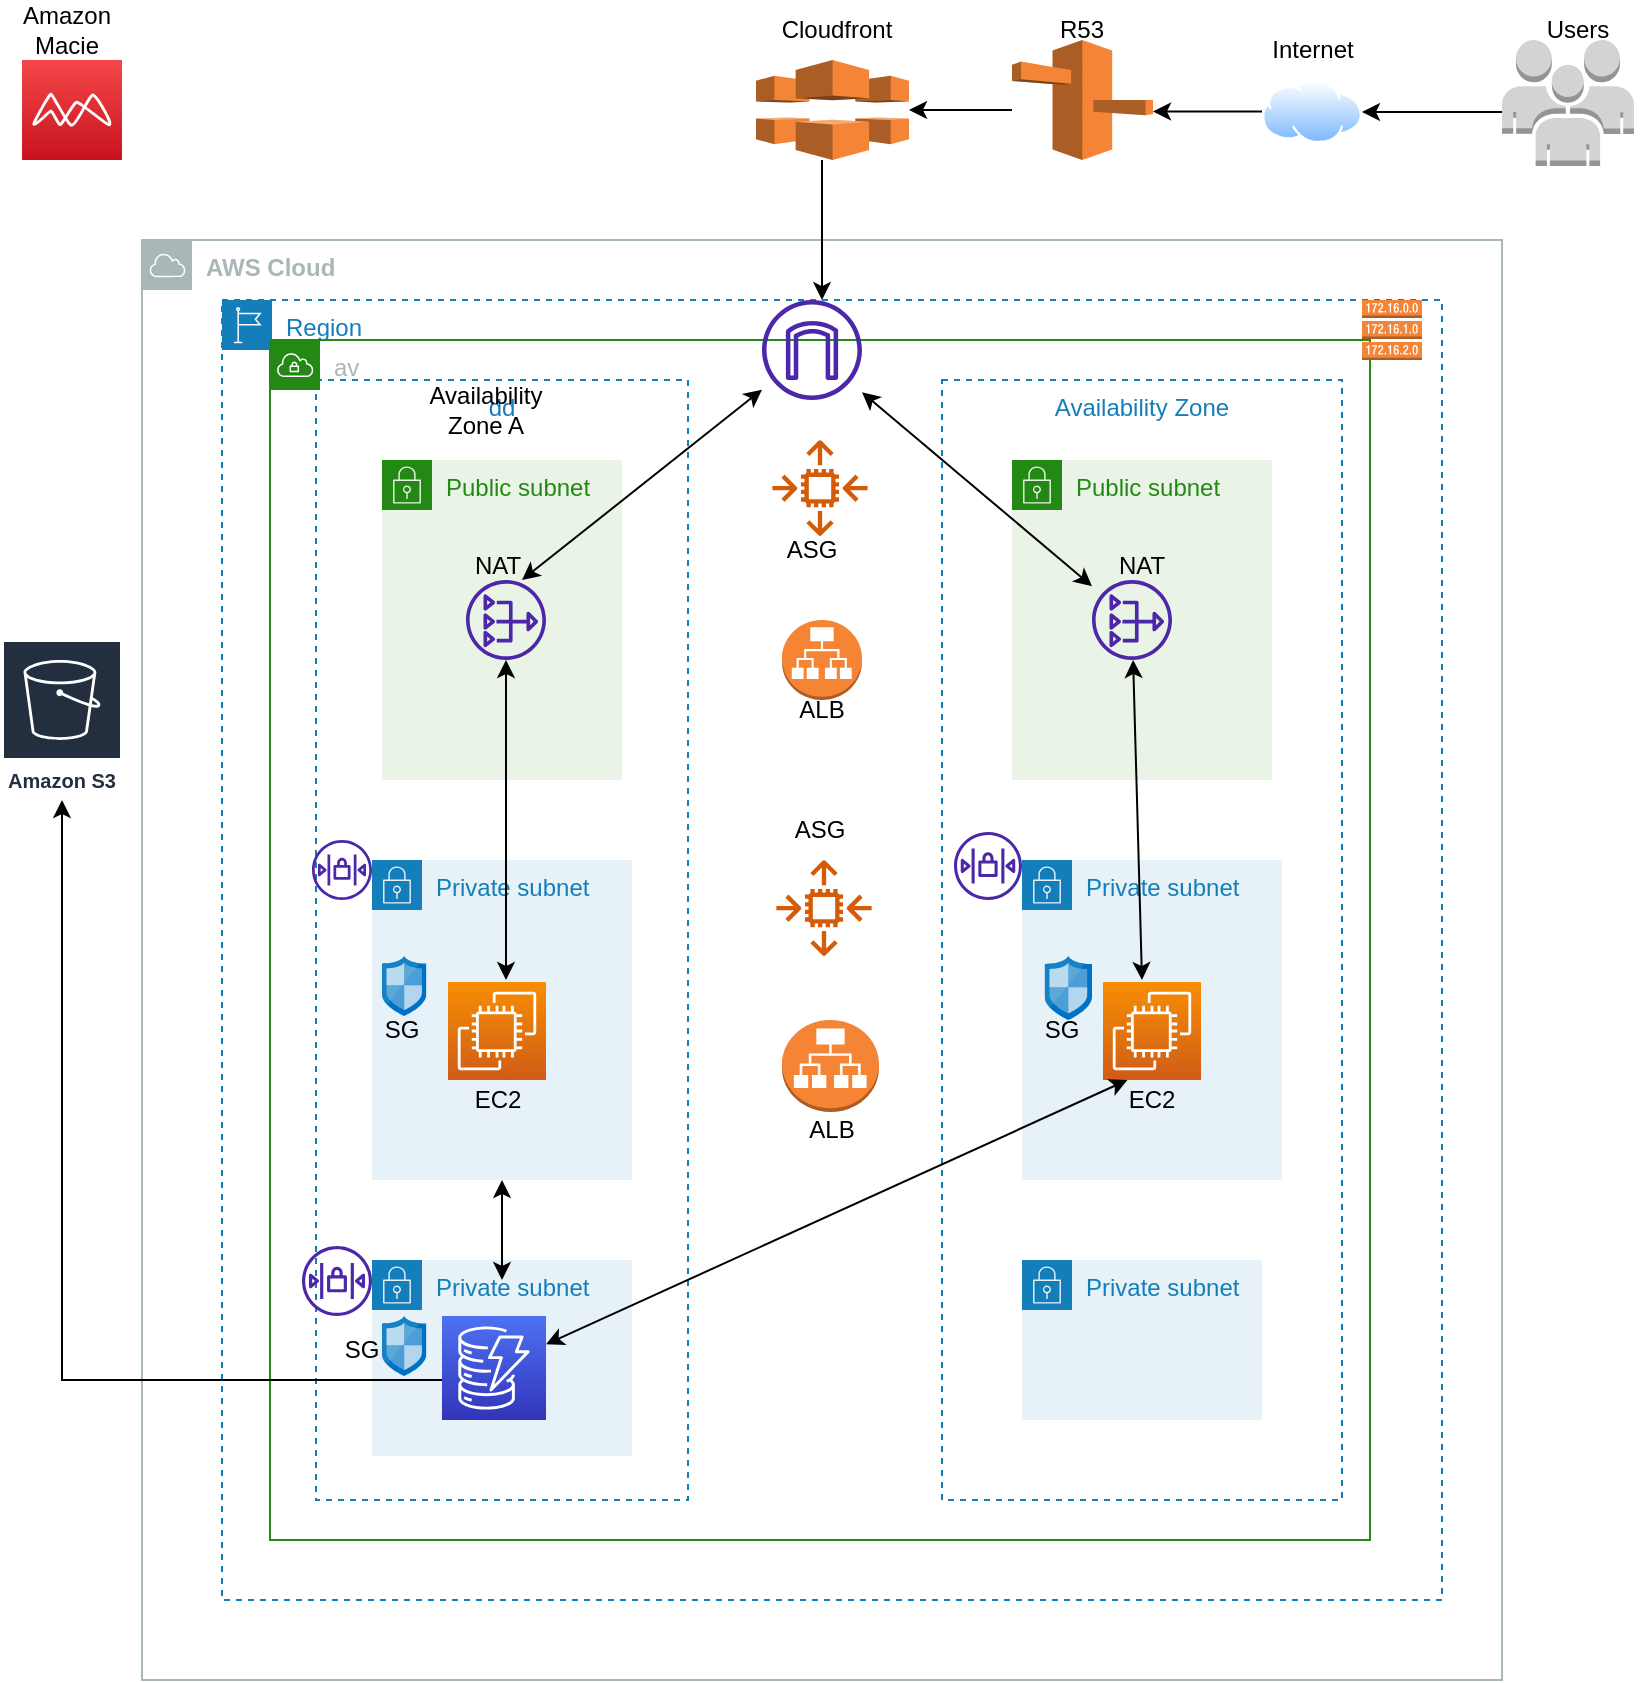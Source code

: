 <mxfile version="20.8.20" type="github">
  <diagram name="Page-1" id="u2mX1ZMJJqiqoen1atFR">
    <mxGraphModel dx="1050" dy="573" grid="1" gridSize="10" guides="1" tooltips="1" connect="1" arrows="1" fold="1" page="1" pageScale="1" pageWidth="850" pageHeight="1100" math="0" shadow="0">
      <root>
        <mxCell id="0" />
        <mxCell id="1" parent="0" />
        <mxCell id="ey4Ps0-o6KJW8vAUeC8F-2" value="AWS Cloud" style="sketch=0;outlineConnect=0;gradientColor=none;html=1;whiteSpace=wrap;fontSize=12;fontStyle=1;shape=mxgraph.aws4.group;grIcon=mxgraph.aws4.group_aws_cloud;strokeColor=#AAB7B8;fillColor=none;verticalAlign=top;align=left;spacingLeft=30;fontColor=#AAB7B8;dashed=0;" vertex="1" parent="1">
          <mxGeometry x="80" y="120" width="680" height="720" as="geometry" />
        </mxCell>
        <mxCell id="ey4Ps0-o6KJW8vAUeC8F-3" value="Region" style="points=[[0,0],[0.25,0],[0.5,0],[0.75,0],[1,0],[1,0.25],[1,0.5],[1,0.75],[1,1],[0.75,1],[0.5,1],[0.25,1],[0,1],[0,0.75],[0,0.5],[0,0.25]];outlineConnect=0;gradientColor=none;html=1;whiteSpace=wrap;fontSize=12;fontStyle=0;container=1;pointerEvents=0;collapsible=0;recursiveResize=0;shape=mxgraph.aws4.group;grIcon=mxgraph.aws4.group_region;strokeColor=#147EBA;fillColor=none;verticalAlign=top;align=left;spacingLeft=30;fontColor=#147EBA;dashed=1;" vertex="1" parent="1">
          <mxGeometry x="120" y="150" width="610" height="650" as="geometry" />
        </mxCell>
        <mxCell id="ey4Ps0-o6KJW8vAUeC8F-5" value="Availability Zone" style="fillColor=none;strokeColor=#147EBA;dashed=1;verticalAlign=top;fontStyle=0;fontColor=#147EBA;" vertex="1" parent="ey4Ps0-o6KJW8vAUeC8F-3">
          <mxGeometry x="360" y="40" width="200" height="560" as="geometry" />
        </mxCell>
        <mxCell id="ey4Ps0-o6KJW8vAUeC8F-4" value="dd" style="fillColor=none;strokeColor=#147EBA;dashed=1;verticalAlign=top;fontStyle=0;fontColor=#147EBA;" vertex="1" parent="ey4Ps0-o6KJW8vAUeC8F-3">
          <mxGeometry x="47" y="40" width="186" height="560" as="geometry" />
        </mxCell>
        <mxCell id="ey4Ps0-o6KJW8vAUeC8F-7" value="Public subnet" style="points=[[0,0],[0.25,0],[0.5,0],[0.75,0],[1,0],[1,0.25],[1,0.5],[1,0.75],[1,1],[0.75,1],[0.5,1],[0.25,1],[0,1],[0,0.75],[0,0.5],[0,0.25]];outlineConnect=0;gradientColor=none;html=1;whiteSpace=wrap;fontSize=12;fontStyle=0;container=1;pointerEvents=0;collapsible=0;recursiveResize=0;shape=mxgraph.aws4.group;grIcon=mxgraph.aws4.group_security_group;grStroke=0;strokeColor=#248814;fillColor=#E9F3E6;verticalAlign=top;align=left;spacingLeft=30;fontColor=#248814;dashed=0;" vertex="1" parent="ey4Ps0-o6KJW8vAUeC8F-3">
          <mxGeometry x="80" y="80" width="120" height="160" as="geometry" />
        </mxCell>
        <mxCell id="ey4Ps0-o6KJW8vAUeC8F-27" value="" style="sketch=0;outlineConnect=0;fontColor=#232F3E;gradientColor=none;fillColor=#4D27AA;strokeColor=none;dashed=0;verticalLabelPosition=bottom;verticalAlign=top;align=center;html=1;fontSize=12;fontStyle=0;aspect=fixed;pointerEvents=1;shape=mxgraph.aws4.nat_gateway;" vertex="1" parent="ey4Ps0-o6KJW8vAUeC8F-7">
          <mxGeometry x="42" y="60" width="40" height="40" as="geometry" />
        </mxCell>
        <mxCell id="ey4Ps0-o6KJW8vAUeC8F-36" value="" style="endArrow=classic;startArrow=classic;html=1;rounded=0;" edge="1" parent="ey4Ps0-o6KJW8vAUeC8F-7" target="ey4Ps0-o6KJW8vAUeC8F-18">
          <mxGeometry width="50" height="50" relative="1" as="geometry">
            <mxPoint x="70" y="60" as="sourcePoint" />
            <mxPoint x="120" y="10" as="targetPoint" />
          </mxGeometry>
        </mxCell>
        <mxCell id="ey4Ps0-o6KJW8vAUeC8F-9" value="Public subnet" style="points=[[0,0],[0.25,0],[0.5,0],[0.75,0],[1,0],[1,0.25],[1,0.5],[1,0.75],[1,1],[0.75,1],[0.5,1],[0.25,1],[0,1],[0,0.75],[0,0.5],[0,0.25]];outlineConnect=0;gradientColor=none;html=1;whiteSpace=wrap;fontSize=12;fontStyle=0;container=1;pointerEvents=0;collapsible=0;recursiveResize=0;shape=mxgraph.aws4.group;grIcon=mxgraph.aws4.group_security_group;grStroke=0;strokeColor=#248814;fillColor=#E9F3E6;verticalAlign=top;align=left;spacingLeft=30;fontColor=#248814;dashed=0;" vertex="1" parent="ey4Ps0-o6KJW8vAUeC8F-3">
          <mxGeometry x="395" y="80" width="130" height="160" as="geometry" />
        </mxCell>
        <mxCell id="ey4Ps0-o6KJW8vAUeC8F-10" value="Private subnet" style="points=[[0,0],[0.25,0],[0.5,0],[0.75,0],[1,0],[1,0.25],[1,0.5],[1,0.75],[1,1],[0.75,1],[0.5,1],[0.25,1],[0,1],[0,0.75],[0,0.5],[0,0.25]];outlineConnect=0;gradientColor=none;html=1;whiteSpace=wrap;fontSize=12;fontStyle=0;container=1;pointerEvents=0;collapsible=0;recursiveResize=0;shape=mxgraph.aws4.group;grIcon=mxgraph.aws4.group_security_group;grStroke=0;strokeColor=#147EBA;fillColor=#E6F2F8;verticalAlign=top;align=left;spacingLeft=30;fontColor=#147EBA;dashed=0;" vertex="1" parent="ey4Ps0-o6KJW8vAUeC8F-3">
          <mxGeometry x="75" y="280" width="130" height="160" as="geometry" />
        </mxCell>
        <mxCell id="ey4Ps0-o6KJW8vAUeC8F-11" value="Private subnet" style="points=[[0,0],[0.25,0],[0.5,0],[0.75,0],[1,0],[1,0.25],[1,0.5],[1,0.75],[1,1],[0.75,1],[0.5,1],[0.25,1],[0,1],[0,0.75],[0,0.5],[0,0.25]];outlineConnect=0;gradientColor=none;html=1;whiteSpace=wrap;fontSize=12;fontStyle=0;container=1;pointerEvents=0;collapsible=0;recursiveResize=0;shape=mxgraph.aws4.group;grIcon=mxgraph.aws4.group_security_group;grStroke=0;strokeColor=#147EBA;fillColor=#E6F2F8;verticalAlign=top;align=left;spacingLeft=30;fontColor=#147EBA;dashed=0;" vertex="1" parent="ey4Ps0-o6KJW8vAUeC8F-3">
          <mxGeometry x="400" y="280" width="130" height="160" as="geometry" />
        </mxCell>
        <mxCell id="ey4Ps0-o6KJW8vAUeC8F-12" value="Private subnet" style="points=[[0,0],[0.25,0],[0.5,0],[0.75,0],[1,0],[1,0.25],[1,0.5],[1,0.75],[1,1],[0.75,1],[0.5,1],[0.25,1],[0,1],[0,0.75],[0,0.5],[0,0.25]];outlineConnect=0;gradientColor=none;html=1;whiteSpace=wrap;fontSize=12;fontStyle=0;container=1;pointerEvents=0;collapsible=0;recursiveResize=0;shape=mxgraph.aws4.group;grIcon=mxgraph.aws4.group_security_group;grStroke=0;strokeColor=#147EBA;fillColor=#E6F2F8;verticalAlign=top;align=left;spacingLeft=30;fontColor=#147EBA;dashed=0;" vertex="1" parent="ey4Ps0-o6KJW8vAUeC8F-3">
          <mxGeometry x="75" y="480" width="130" height="98" as="geometry" />
        </mxCell>
        <mxCell id="ey4Ps0-o6KJW8vAUeC8F-13" value="Private subnet" style="points=[[0,0],[0.25,0],[0.5,0],[0.75,0],[1,0],[1,0.25],[1,0.5],[1,0.75],[1,1],[0.75,1],[0.5,1],[0.25,1],[0,1],[0,0.75],[0,0.5],[0,0.25]];outlineConnect=0;gradientColor=none;html=1;whiteSpace=wrap;fontSize=12;fontStyle=0;container=1;pointerEvents=0;collapsible=0;recursiveResize=0;shape=mxgraph.aws4.group;grIcon=mxgraph.aws4.group_security_group;grStroke=0;strokeColor=#147EBA;fillColor=#E6F2F8;verticalAlign=top;align=left;spacingLeft=30;fontColor=#147EBA;dashed=0;" vertex="1" parent="ey4Ps0-o6KJW8vAUeC8F-3">
          <mxGeometry x="400" y="480" width="120" height="80" as="geometry" />
        </mxCell>
        <mxCell id="ey4Ps0-o6KJW8vAUeC8F-25" value="" style="sketch=0;outlineConnect=0;fontColor=#232F3E;gradientColor=none;fillColor=#D45B07;strokeColor=none;dashed=0;verticalLabelPosition=bottom;verticalAlign=top;align=center;html=1;fontSize=12;fontStyle=0;aspect=fixed;pointerEvents=1;shape=mxgraph.aws4.auto_scaling2;" vertex="1" parent="ey4Ps0-o6KJW8vAUeC8F-3">
          <mxGeometry x="275" y="70" width="48" height="48" as="geometry" />
        </mxCell>
        <mxCell id="ey4Ps0-o6KJW8vAUeC8F-26" value="" style="sketch=0;outlineConnect=0;fontColor=#232F3E;gradientColor=none;fillColor=#D45B07;strokeColor=none;dashed=0;verticalLabelPosition=bottom;verticalAlign=top;align=center;html=1;fontSize=12;fontStyle=0;aspect=fixed;pointerEvents=1;shape=mxgraph.aws4.auto_scaling2;" vertex="1" parent="ey4Ps0-o6KJW8vAUeC8F-3">
          <mxGeometry x="277" y="280" width="48" height="48" as="geometry" />
        </mxCell>
        <mxCell id="ey4Ps0-o6KJW8vAUeC8F-28" value="" style="sketch=0;outlineConnect=0;fontColor=#232F3E;gradientColor=none;fillColor=#4D27AA;strokeColor=none;dashed=0;verticalLabelPosition=bottom;verticalAlign=top;align=center;html=1;fontSize=12;fontStyle=0;aspect=fixed;pointerEvents=1;shape=mxgraph.aws4.nat_gateway;" vertex="1" parent="ey4Ps0-o6KJW8vAUeC8F-3">
          <mxGeometry x="435" y="140" width="40" height="40" as="geometry" />
        </mxCell>
        <mxCell id="ey4Ps0-o6KJW8vAUeC8F-29" value="" style="sketch=0;points=[[0,0,0],[0.25,0,0],[0.5,0,0],[0.75,0,0],[1,0,0],[0,1,0],[0.25,1,0],[0.5,1,0],[0.75,1,0],[1,1,0],[0,0.25,0],[0,0.5,0],[0,0.75,0],[1,0.25,0],[1,0.5,0],[1,0.75,0]];outlineConnect=0;fontColor=#232F3E;gradientColor=#F78E04;gradientDirection=north;fillColor=#D05C17;strokeColor=#ffffff;dashed=0;verticalLabelPosition=bottom;verticalAlign=top;align=center;html=1;fontSize=12;fontStyle=0;aspect=fixed;shape=mxgraph.aws4.resourceIcon;resIcon=mxgraph.aws4.ec2;" vertex="1" parent="ey4Ps0-o6KJW8vAUeC8F-3">
          <mxGeometry x="113" y="341" width="49" height="49" as="geometry" />
        </mxCell>
        <mxCell id="ey4Ps0-o6KJW8vAUeC8F-30" value="" style="sketch=0;points=[[0,0,0],[0.25,0,0],[0.5,0,0],[0.75,0,0],[1,0,0],[0,1,0],[0.25,1,0],[0.5,1,0],[0.75,1,0],[1,1,0],[0,0.25,0],[0,0.5,0],[0,0.75,0],[1,0.25,0],[1,0.5,0],[1,0.75,0]];outlineConnect=0;fontColor=#232F3E;gradientColor=#F78E04;gradientDirection=north;fillColor=#D05C17;strokeColor=#ffffff;dashed=0;verticalLabelPosition=bottom;verticalAlign=top;align=center;html=1;fontSize=12;fontStyle=0;aspect=fixed;shape=mxgraph.aws4.resourceIcon;resIcon=mxgraph.aws4.ec2;" vertex="1" parent="ey4Ps0-o6KJW8vAUeC8F-3">
          <mxGeometry x="440.5" y="341" width="49" height="49" as="geometry" />
        </mxCell>
        <mxCell id="ey4Ps0-o6KJW8vAUeC8F-31" value="" style="sketch=0;points=[[0,0,0],[0.25,0,0],[0.5,0,0],[0.75,0,0],[1,0,0],[0,1,0],[0.25,1,0],[0.5,1,0],[0.75,1,0],[1,1,0],[0,0.25,0],[0,0.5,0],[0,0.75,0],[1,0.25,0],[1,0.5,0],[1,0.75,0]];outlineConnect=0;fontColor=#232F3E;gradientColor=#4D72F3;gradientDirection=north;fillColor=#3334B9;strokeColor=#ffffff;dashed=0;verticalLabelPosition=bottom;verticalAlign=top;align=center;html=1;fontSize=12;fontStyle=0;aspect=fixed;shape=mxgraph.aws4.resourceIcon;resIcon=mxgraph.aws4.dynamodb;" vertex="1" parent="ey4Ps0-o6KJW8vAUeC8F-3">
          <mxGeometry x="110" y="508" width="52" height="52" as="geometry" />
        </mxCell>
        <mxCell id="ey4Ps0-o6KJW8vAUeC8F-38" value="" style="endArrow=classic;startArrow=classic;html=1;rounded=0;" edge="1" parent="ey4Ps0-o6KJW8vAUeC8F-3" target="ey4Ps0-o6KJW8vAUeC8F-27">
          <mxGeometry width="50" height="50" relative="1" as="geometry">
            <mxPoint x="142" y="340" as="sourcePoint" />
            <mxPoint x="150" y="210" as="targetPoint" />
          </mxGeometry>
        </mxCell>
        <mxCell id="ey4Ps0-o6KJW8vAUeC8F-39" value="" style="endArrow=classic;startArrow=classic;html=1;rounded=0;" edge="1" parent="ey4Ps0-o6KJW8vAUeC8F-3" target="ey4Ps0-o6KJW8vAUeC8F-28">
          <mxGeometry width="50" height="50" relative="1" as="geometry">
            <mxPoint x="460" y="340" as="sourcePoint" />
            <mxPoint x="330" y="120" as="targetPoint" />
          </mxGeometry>
        </mxCell>
        <mxCell id="ey4Ps0-o6KJW8vAUeC8F-40" value="" style="endArrow=classic;startArrow=classic;html=1;rounded=0;entryX=0.25;entryY=1;entryDx=0;entryDy=0;entryPerimeter=0;" edge="1" parent="ey4Ps0-o6KJW8vAUeC8F-3" source="ey4Ps0-o6KJW8vAUeC8F-31" target="ey4Ps0-o6KJW8vAUeC8F-30">
          <mxGeometry width="50" height="50" relative="1" as="geometry">
            <mxPoint x="280" y="370" as="sourcePoint" />
            <mxPoint x="330" y="320" as="targetPoint" />
          </mxGeometry>
        </mxCell>
        <mxCell id="ey4Ps0-o6KJW8vAUeC8F-43" value="" style="outlineConnect=0;dashed=0;verticalLabelPosition=bottom;verticalAlign=top;align=center;html=1;shape=mxgraph.aws3.application_load_balancer;fillColor=#F58534;gradientColor=none;" vertex="1" parent="ey4Ps0-o6KJW8vAUeC8F-3">
          <mxGeometry x="280" y="360" width="48.5" height="46" as="geometry" />
        </mxCell>
        <mxCell id="ey4Ps0-o6KJW8vAUeC8F-44" value="" style="outlineConnect=0;dashed=0;verticalLabelPosition=bottom;verticalAlign=top;align=center;html=1;shape=mxgraph.aws3.application_load_balancer;fillColor=#F58534;gradientColor=none;" vertex="1" parent="ey4Ps0-o6KJW8vAUeC8F-3">
          <mxGeometry x="280" y="160" width="40" height="40" as="geometry" />
        </mxCell>
        <mxCell id="ey4Ps0-o6KJW8vAUeC8F-46" value="" style="endArrow=classic;startArrow=classic;html=1;rounded=0;entryX=0.5;entryY=1;entryDx=0;entryDy=0;" edge="1" parent="ey4Ps0-o6KJW8vAUeC8F-3" target="ey4Ps0-o6KJW8vAUeC8F-10">
          <mxGeometry width="50" height="50" relative="1" as="geometry">
            <mxPoint x="140" y="490" as="sourcePoint" />
            <mxPoint x="162" y="440" as="targetPoint" />
            <Array as="points" />
          </mxGeometry>
        </mxCell>
        <mxCell id="ey4Ps0-o6KJW8vAUeC8F-48" value="" style="sketch=0;aspect=fixed;html=1;points=[];align=center;image;fontSize=12;image=img/lib/mscae/Network_Security_Groups_Classic.svg;" vertex="1" parent="ey4Ps0-o6KJW8vAUeC8F-3">
          <mxGeometry x="411.32" y="328" width="23.68" height="32" as="geometry" />
        </mxCell>
        <mxCell id="ey4Ps0-o6KJW8vAUeC8F-47" value="" style="sketch=0;aspect=fixed;html=1;points=[];align=center;image;fontSize=12;image=img/lib/mscae/Network_Security_Groups_Classic.svg;" vertex="1" parent="ey4Ps0-o6KJW8vAUeC8F-3">
          <mxGeometry x="80" y="328" width="22.2" height="30" as="geometry" />
        </mxCell>
        <mxCell id="ey4Ps0-o6KJW8vAUeC8F-49" value="" style="sketch=0;aspect=fixed;html=1;points=[];align=center;image;fontSize=12;image=img/lib/mscae/Network_Security_Groups_Classic.svg;" vertex="1" parent="ey4Ps0-o6KJW8vAUeC8F-3">
          <mxGeometry x="80" y="508" width="22.2" height="30" as="geometry" />
        </mxCell>
        <mxCell id="ey4Ps0-o6KJW8vAUeC8F-55" value="" style="sketch=0;outlineConnect=0;fontColor=#232F3E;gradientColor=none;fillColor=#4D27AA;strokeColor=none;dashed=0;verticalLabelPosition=bottom;verticalAlign=top;align=center;html=1;fontSize=12;fontStyle=1;aspect=fixed;pointerEvents=1;shape=mxgraph.aws4.network_access_control_list;" vertex="1" parent="ey4Ps0-o6KJW8vAUeC8F-3">
          <mxGeometry x="40" y="473" width="35" height="35" as="geometry" />
        </mxCell>
        <mxCell id="ey4Ps0-o6KJW8vAUeC8F-56" value="" style="sketch=0;outlineConnect=0;fontColor=#232F3E;gradientColor=none;fillColor=#4D27AA;strokeColor=none;dashed=0;verticalLabelPosition=bottom;verticalAlign=top;align=center;html=1;fontSize=12;fontStyle=0;aspect=fixed;pointerEvents=1;shape=mxgraph.aws4.network_access_control_list;" vertex="1" parent="ey4Ps0-o6KJW8vAUeC8F-3">
          <mxGeometry x="45" y="270" width="30" height="30" as="geometry" />
        </mxCell>
        <mxCell id="ey4Ps0-o6KJW8vAUeC8F-57" value="" style="sketch=0;outlineConnect=0;fontColor=#232F3E;gradientColor=none;fillColor=#4D27AA;strokeColor=none;dashed=0;verticalLabelPosition=bottom;verticalAlign=top;align=center;html=1;fontSize=12;fontStyle=0;aspect=fixed;pointerEvents=1;shape=mxgraph.aws4.network_access_control_list;" vertex="1" parent="ey4Ps0-o6KJW8vAUeC8F-3">
          <mxGeometry x="366" y="266" width="34" height="34" as="geometry" />
        </mxCell>
        <mxCell id="ey4Ps0-o6KJW8vAUeC8F-58" value="av" style="points=[[0,0],[0.25,0],[0.5,0],[0.75,0],[1,0],[1,0.25],[1,0.5],[1,0.75],[1,1],[0.75,1],[0.5,1],[0.25,1],[0,1],[0,0.75],[0,0.5],[0,0.25]];outlineConnect=0;gradientColor=none;html=1;whiteSpace=wrap;fontSize=12;fontStyle=0;container=1;pointerEvents=0;collapsible=0;recursiveResize=0;shape=mxgraph.aws4.group;grIcon=mxgraph.aws4.group_vpc;strokeColor=#248814;fillColor=none;verticalAlign=top;align=left;spacingLeft=30;fontColor=#AAB7B8;dashed=0;" vertex="1" parent="ey4Ps0-o6KJW8vAUeC8F-3">
          <mxGeometry x="24" y="20" width="550" height="600" as="geometry" />
        </mxCell>
        <mxCell id="ey4Ps0-o6KJW8vAUeC8F-18" value="" style="sketch=0;outlineConnect=0;fontColor=#232F3E;gradientColor=none;fillColor=#4D27AA;strokeColor=none;dashed=0;verticalLabelPosition=bottom;verticalAlign=top;align=center;html=1;fontSize=12;fontStyle=0;aspect=fixed;pointerEvents=1;shape=mxgraph.aws4.internet_gateway;" vertex="1" parent="ey4Ps0-o6KJW8vAUeC8F-58">
          <mxGeometry x="246" y="-20" width="50" height="50" as="geometry" />
        </mxCell>
        <mxCell id="ey4Ps0-o6KJW8vAUeC8F-70" value="NAT" style="text;html=1;strokeColor=none;fillColor=none;align=center;verticalAlign=middle;whiteSpace=wrap;rounded=0;" vertex="1" parent="ey4Ps0-o6KJW8vAUeC8F-58">
          <mxGeometry x="83.5" y="98" width="60" height="30" as="geometry" />
        </mxCell>
        <mxCell id="ey4Ps0-o6KJW8vAUeC8F-72" value="EC2" style="text;html=1;strokeColor=none;fillColor=none;align=center;verticalAlign=middle;whiteSpace=wrap;rounded=0;" vertex="1" parent="ey4Ps0-o6KJW8vAUeC8F-58">
          <mxGeometry x="83.5" y="365" width="60" height="30" as="geometry" />
        </mxCell>
        <mxCell id="ey4Ps0-o6KJW8vAUeC8F-74" value="SG" style="text;html=1;strokeColor=none;fillColor=none;align=center;verticalAlign=middle;whiteSpace=wrap;rounded=0;" vertex="1" parent="ey4Ps0-o6KJW8vAUeC8F-58">
          <mxGeometry x="366" y="330" width="60" height="30" as="geometry" />
        </mxCell>
        <mxCell id="ey4Ps0-o6KJW8vAUeC8F-75" value="SG" style="text;html=1;strokeColor=none;fillColor=none;align=center;verticalAlign=middle;whiteSpace=wrap;rounded=0;" vertex="1" parent="ey4Ps0-o6KJW8vAUeC8F-58">
          <mxGeometry x="36" y="330" width="60" height="30" as="geometry" />
        </mxCell>
        <mxCell id="ey4Ps0-o6KJW8vAUeC8F-76" value="SG" style="text;html=1;strokeColor=none;fillColor=none;align=center;verticalAlign=middle;whiteSpace=wrap;rounded=0;" vertex="1" parent="ey4Ps0-o6KJW8vAUeC8F-58">
          <mxGeometry x="16" y="490" width="60" height="30" as="geometry" />
        </mxCell>
        <mxCell id="ey4Ps0-o6KJW8vAUeC8F-77" value="ALB" style="text;html=1;strokeColor=none;fillColor=none;align=center;verticalAlign=middle;whiteSpace=wrap;rounded=0;" vertex="1" parent="ey4Ps0-o6KJW8vAUeC8F-58">
          <mxGeometry x="251" y="380" width="60" height="30" as="geometry" />
        </mxCell>
        <mxCell id="ey4Ps0-o6KJW8vAUeC8F-78" value="ALB" style="text;html=1;strokeColor=none;fillColor=none;align=center;verticalAlign=middle;whiteSpace=wrap;rounded=0;" vertex="1" parent="ey4Ps0-o6KJW8vAUeC8F-58">
          <mxGeometry x="246" y="170" width="60" height="30" as="geometry" />
        </mxCell>
        <mxCell id="ey4Ps0-o6KJW8vAUeC8F-80" value="ASG" style="text;html=1;strokeColor=none;fillColor=none;align=center;verticalAlign=middle;whiteSpace=wrap;rounded=0;" vertex="1" parent="ey4Ps0-o6KJW8vAUeC8F-58">
          <mxGeometry x="245" y="230" width="60" height="30" as="geometry" />
        </mxCell>
        <mxCell id="ey4Ps0-o6KJW8vAUeC8F-81" value="ASG" style="text;html=1;strokeColor=none;fillColor=none;align=center;verticalAlign=middle;whiteSpace=wrap;rounded=0;" vertex="1" parent="ey4Ps0-o6KJW8vAUeC8F-58">
          <mxGeometry x="241" y="90" width="60" height="30" as="geometry" />
        </mxCell>
        <mxCell id="ey4Ps0-o6KJW8vAUeC8F-37" value="" style="endArrow=classic;startArrow=classic;html=1;rounded=0;" edge="1" parent="ey4Ps0-o6KJW8vAUeC8F-3" source="ey4Ps0-o6KJW8vAUeC8F-28" target="ey4Ps0-o6KJW8vAUeC8F-18">
          <mxGeometry width="50" height="50" relative="1" as="geometry">
            <mxPoint x="280" y="180" as="sourcePoint" />
            <mxPoint x="330" y="130" as="targetPoint" />
          </mxGeometry>
        </mxCell>
        <mxCell id="ey4Ps0-o6KJW8vAUeC8F-67" value="Availability Zone A" style="text;html=1;strokeColor=none;fillColor=none;align=center;verticalAlign=middle;whiteSpace=wrap;rounded=0;" vertex="1" parent="ey4Ps0-o6KJW8vAUeC8F-3">
          <mxGeometry x="102" y="40" width="60" height="30" as="geometry" />
        </mxCell>
        <mxCell id="ey4Ps0-o6KJW8vAUeC8F-71" value="NAT" style="text;html=1;strokeColor=none;fillColor=none;align=center;verticalAlign=middle;whiteSpace=wrap;rounded=0;" vertex="1" parent="ey4Ps0-o6KJW8vAUeC8F-3">
          <mxGeometry x="429.5" y="118" width="60" height="30" as="geometry" />
        </mxCell>
        <mxCell id="ey4Ps0-o6KJW8vAUeC8F-73" value="EC2" style="text;html=1;strokeColor=none;fillColor=none;align=center;verticalAlign=middle;whiteSpace=wrap;rounded=0;" vertex="1" parent="ey4Ps0-o6KJW8vAUeC8F-3">
          <mxGeometry x="435" y="385" width="60" height="30" as="geometry" />
        </mxCell>
        <mxCell id="ey4Ps0-o6KJW8vAUeC8F-19" value="" style="edgeStyle=orthogonalEdgeStyle;rounded=0;orthogonalLoop=1;jettySize=auto;html=1;" edge="1" parent="1" source="ey4Ps0-o6KJW8vAUeC8F-14" target="ey4Ps0-o6KJW8vAUeC8F-15">
          <mxGeometry relative="1" as="geometry">
            <Array as="points">
              <mxPoint x="740" y="56" />
              <mxPoint x="740" y="56" />
            </Array>
          </mxGeometry>
        </mxCell>
        <mxCell id="ey4Ps0-o6KJW8vAUeC8F-14" value="" style="outlineConnect=0;dashed=0;verticalLabelPosition=bottom;verticalAlign=top;align=center;html=1;shape=mxgraph.aws3.users;fillColor=#D2D3D3;gradientColor=none;" vertex="1" parent="1">
          <mxGeometry x="760" y="20" width="66" height="63" as="geometry" />
        </mxCell>
        <mxCell id="ey4Ps0-o6KJW8vAUeC8F-20" value="" style="edgeStyle=orthogonalEdgeStyle;rounded=0;orthogonalLoop=1;jettySize=auto;html=1;" edge="1" parent="1" source="ey4Ps0-o6KJW8vAUeC8F-15" target="ey4Ps0-o6KJW8vAUeC8F-16">
          <mxGeometry relative="1" as="geometry">
            <Array as="points">
              <mxPoint x="600" y="56" />
              <mxPoint x="600" y="56" />
            </Array>
          </mxGeometry>
        </mxCell>
        <mxCell id="ey4Ps0-o6KJW8vAUeC8F-15" value="" style="aspect=fixed;perimeter=ellipsePerimeter;html=1;align=center;shadow=0;dashed=0;spacingTop=3;image;image=img/lib/active_directory/internet_cloud.svg;" vertex="1" parent="1">
          <mxGeometry x="640" y="40" width="50" height="31.5" as="geometry" />
        </mxCell>
        <mxCell id="ey4Ps0-o6KJW8vAUeC8F-21" value="" style="edgeStyle=orthogonalEdgeStyle;rounded=0;orthogonalLoop=1;jettySize=auto;html=1;" edge="1" parent="1" source="ey4Ps0-o6KJW8vAUeC8F-16" target="ey4Ps0-o6KJW8vAUeC8F-17">
          <mxGeometry relative="1" as="geometry">
            <Array as="points">
              <mxPoint x="510" y="55" />
              <mxPoint x="510" y="55" />
            </Array>
          </mxGeometry>
        </mxCell>
        <mxCell id="ey4Ps0-o6KJW8vAUeC8F-16" value="" style="outlineConnect=0;dashed=0;verticalLabelPosition=bottom;verticalAlign=top;align=center;html=1;shape=mxgraph.aws3.route_53;fillColor=#F58536;gradientColor=none;" vertex="1" parent="1">
          <mxGeometry x="515" y="20" width="70.5" height="60" as="geometry" />
        </mxCell>
        <mxCell id="ey4Ps0-o6KJW8vAUeC8F-23" value="" style="edgeStyle=orthogonalEdgeStyle;rounded=0;orthogonalLoop=1;jettySize=auto;html=1;" edge="1" parent="1" source="ey4Ps0-o6KJW8vAUeC8F-17" target="ey4Ps0-o6KJW8vAUeC8F-18">
          <mxGeometry relative="1" as="geometry">
            <Array as="points">
              <mxPoint x="420" y="90" />
              <mxPoint x="420" y="90" />
            </Array>
          </mxGeometry>
        </mxCell>
        <mxCell id="ey4Ps0-o6KJW8vAUeC8F-17" value="" style="outlineConnect=0;dashed=0;verticalLabelPosition=bottom;verticalAlign=top;align=center;html=1;shape=mxgraph.aws3.cloudfront;fillColor=#F58536;gradientColor=none;" vertex="1" parent="1">
          <mxGeometry x="387" y="30" width="76.5" height="50" as="geometry" />
        </mxCell>
        <mxCell id="ey4Ps0-o6KJW8vAUeC8F-32" value="" style="sketch=0;points=[[0,0,0],[0.25,0,0],[0.5,0,0],[0.75,0,0],[1,0,0],[0,1,0],[0.25,1,0],[0.5,1,0],[0.75,1,0],[1,1,0],[0,0.25,0],[0,0.5,0],[0,0.75,0],[1,0.25,0],[1,0.5,0],[1,0.75,0]];outlineConnect=0;fontColor=#232F3E;gradientColor=#F54749;gradientDirection=north;fillColor=#C7131F;strokeColor=#ffffff;dashed=0;verticalLabelPosition=bottom;verticalAlign=top;align=center;html=1;fontSize=12;fontStyle=0;aspect=fixed;shape=mxgraph.aws4.resourceIcon;resIcon=mxgraph.aws4.macie;" vertex="1" parent="1">
          <mxGeometry x="20" y="30" width="50" height="50" as="geometry" />
        </mxCell>
        <mxCell id="ey4Ps0-o6KJW8vAUeC8F-33" value="Amazon S3" style="sketch=0;outlineConnect=0;fontColor=#232F3E;gradientColor=none;strokeColor=#ffffff;fillColor=#232F3E;dashed=0;verticalLabelPosition=middle;verticalAlign=bottom;align=center;html=1;whiteSpace=wrap;fontSize=10;fontStyle=1;spacing=3;shape=mxgraph.aws4.productIcon;prIcon=mxgraph.aws4.s3;" vertex="1" parent="1">
          <mxGeometry x="10" y="320" width="60" height="80" as="geometry" />
        </mxCell>
        <mxCell id="ey4Ps0-o6KJW8vAUeC8F-35" value="" style="endArrow=classic;html=1;rounded=0;exitX=0;exitY=0.615;exitDx=0;exitDy=0;exitPerimeter=0;" edge="1" parent="1" source="ey4Ps0-o6KJW8vAUeC8F-31" target="ey4Ps0-o6KJW8vAUeC8F-33">
          <mxGeometry width="50" height="50" relative="1" as="geometry">
            <mxPoint x="220" y="704" as="sourcePoint" />
            <mxPoint x="50" y="670" as="targetPoint" />
            <Array as="points">
              <mxPoint x="40" y="690" />
            </Array>
          </mxGeometry>
        </mxCell>
        <mxCell id="ey4Ps0-o6KJW8vAUeC8F-60" value="" style="outlineConnect=0;dashed=0;verticalLabelPosition=bottom;verticalAlign=top;align=center;html=1;shape=mxgraph.aws3.route_table;fillColor=#F58536;gradientColor=none;" vertex="1" parent="1">
          <mxGeometry x="690" y="150" width="30" height="30" as="geometry" />
        </mxCell>
        <mxCell id="ey4Ps0-o6KJW8vAUeC8F-62" value="Cloudfront" style="text;html=1;strokeColor=none;fillColor=none;align=center;verticalAlign=middle;whiteSpace=wrap;rounded=0;" vertex="1" parent="1">
          <mxGeometry x="395.25" width="64.75" height="30" as="geometry" />
        </mxCell>
        <mxCell id="ey4Ps0-o6KJW8vAUeC8F-63" value="R53" style="text;html=1;strokeColor=none;fillColor=none;align=center;verticalAlign=middle;whiteSpace=wrap;rounded=0;" vertex="1" parent="1">
          <mxGeometry x="520" width="60" height="30" as="geometry" />
        </mxCell>
        <mxCell id="ey4Ps0-o6KJW8vAUeC8F-64" value="Internet" style="text;html=1;strokeColor=none;fillColor=none;align=center;verticalAlign=middle;whiteSpace=wrap;rounded=0;" vertex="1" parent="1">
          <mxGeometry x="632.5" y="10" width="65" height="30" as="geometry" />
        </mxCell>
        <mxCell id="ey4Ps0-o6KJW8vAUeC8F-65" value="Users" style="text;html=1;strokeColor=none;fillColor=none;align=center;verticalAlign=middle;whiteSpace=wrap;rounded=0;" vertex="1" parent="1">
          <mxGeometry x="766" width="64" height="30" as="geometry" />
        </mxCell>
        <mxCell id="ey4Ps0-o6KJW8vAUeC8F-66" value="Amazon Macie" style="text;html=1;strokeColor=none;fillColor=none;align=center;verticalAlign=middle;whiteSpace=wrap;rounded=0;" vertex="1" parent="1">
          <mxGeometry x="15" width="55" height="30" as="geometry" />
        </mxCell>
      </root>
    </mxGraphModel>
  </diagram>
</mxfile>
